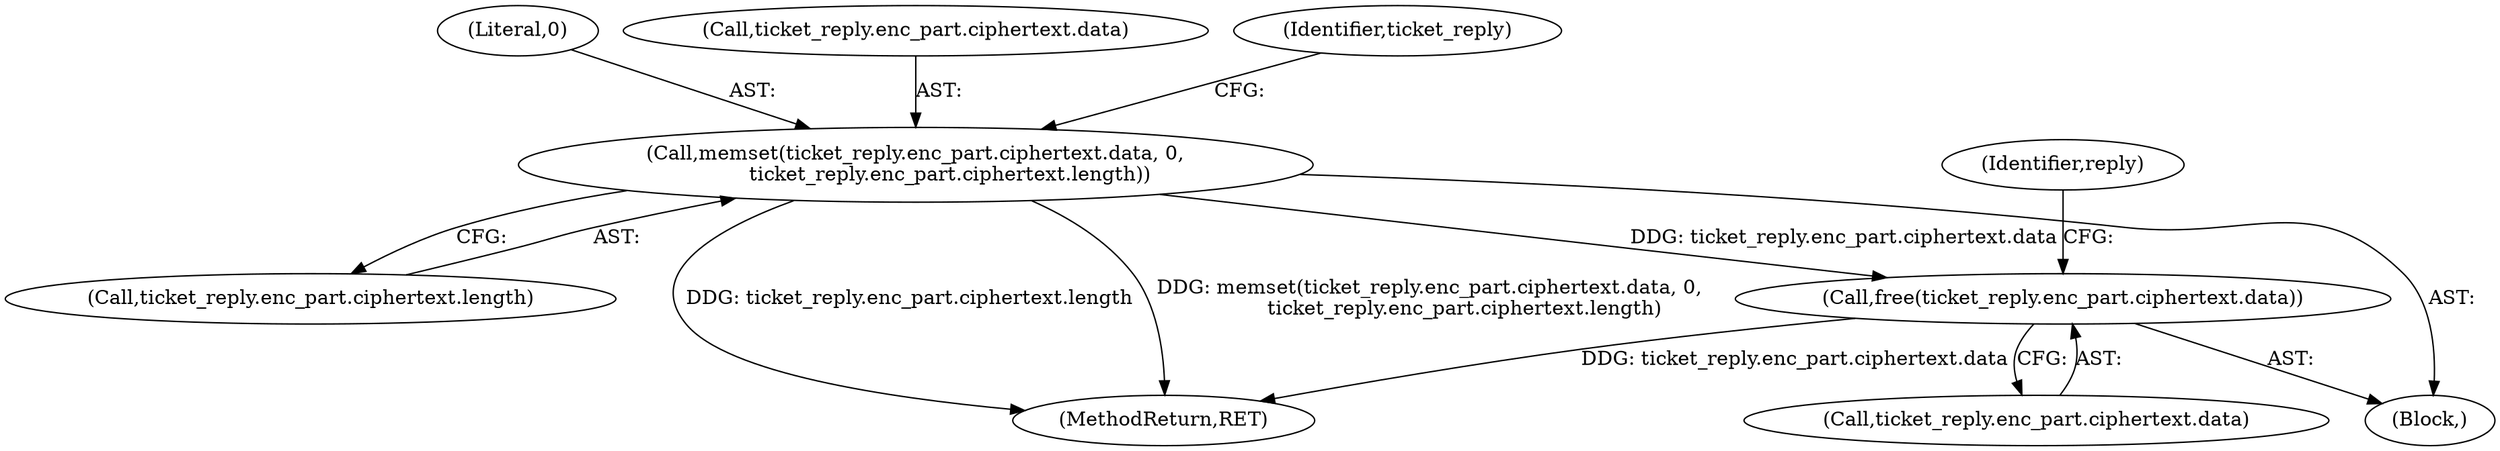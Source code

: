 digraph "0_krb5_ffb35baac6981f9e8914f8f3bffd37f284b85970_0@API" {
"1002208" [label="(Call,memset(ticket_reply.enc_part.ciphertext.data, 0,\n           ticket_reply.enc_part.ciphertext.length))"];
"1002224" [label="(Call,free(ticket_reply.enc_part.ciphertext.data))"];
"1002216" [label="(Literal,0)"];
"1002217" [label="(Call,ticket_reply.enc_part.ciphertext.length)"];
"1002500" [label="(MethodReturn,RET)"];
"1002225" [label="(Call,ticket_reply.enc_part.ciphertext.data)"];
"1002224" [label="(Call,free(ticket_reply.enc_part.ciphertext.data))"];
"1002236" [label="(Identifier,reply)"];
"1002208" [label="(Call,memset(ticket_reply.enc_part.ciphertext.data, 0,\n           ticket_reply.enc_part.ciphertext.length))"];
"1000171" [label="(Block,)"];
"1002209" [label="(Call,ticket_reply.enc_part.ciphertext.data)"];
"1002228" [label="(Identifier,ticket_reply)"];
"1002208" -> "1000171"  [label="AST: "];
"1002208" -> "1002217"  [label="CFG: "];
"1002209" -> "1002208"  [label="AST: "];
"1002216" -> "1002208"  [label="AST: "];
"1002217" -> "1002208"  [label="AST: "];
"1002228" -> "1002208"  [label="CFG: "];
"1002208" -> "1002500"  [label="DDG: ticket_reply.enc_part.ciphertext.length"];
"1002208" -> "1002500"  [label="DDG: memset(ticket_reply.enc_part.ciphertext.data, 0,\n           ticket_reply.enc_part.ciphertext.length)"];
"1002208" -> "1002224"  [label="DDG: ticket_reply.enc_part.ciphertext.data"];
"1002224" -> "1000171"  [label="AST: "];
"1002224" -> "1002225"  [label="CFG: "];
"1002225" -> "1002224"  [label="AST: "];
"1002236" -> "1002224"  [label="CFG: "];
"1002224" -> "1002500"  [label="DDG: ticket_reply.enc_part.ciphertext.data"];
}
